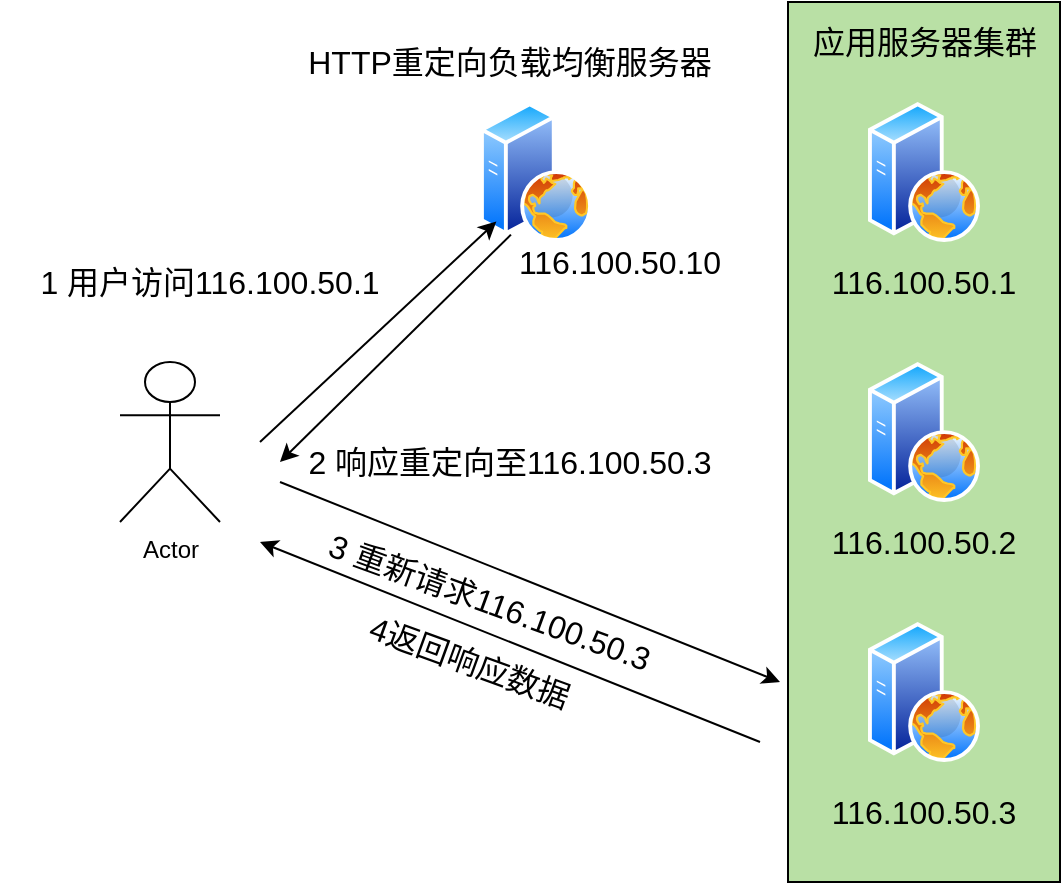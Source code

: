 <mxfile version="13.5.9" type="device"><diagram id="kUL8dviu6lgRlVbYBxWY" name="第 1 页"><mxGraphModel dx="1422" dy="713" grid="1" gridSize="10" guides="1" tooltips="1" connect="1" arrows="1" fold="1" page="1" pageScale="1" pageWidth="827" pageHeight="1169" math="0" shadow="0"><root><mxCell id="0"/><mxCell id="1" parent="0"/><mxCell id="sm3U3Uwz-oEm6-DNACIf-1" value="Actor" style="shape=umlActor;verticalLabelPosition=bottom;verticalAlign=top;html=1;outlineConnect=0;" vertex="1" parent="1"><mxGeometry x="80" y="350" width="50" height="80" as="geometry"/></mxCell><mxCell id="sm3U3Uwz-oEm6-DNACIf-2" value="" style="rounded=0;whiteSpace=wrap;html=1;fillColor=#B9E0A5;" vertex="1" parent="1"><mxGeometry x="414" y="170" width="136" height="440" as="geometry"/></mxCell><mxCell id="sm3U3Uwz-oEm6-DNACIf-3" value="" style="aspect=fixed;perimeter=ellipsePerimeter;html=1;align=center;shadow=0;dashed=0;spacingTop=3;image;image=img/lib/active_directory/web_server.svg;fillColor=#FFE599;" vertex="1" parent="1"><mxGeometry x="454" y="220" width="56" height="70" as="geometry"/></mxCell><mxCell id="sm3U3Uwz-oEm6-DNACIf-4" value="" style="aspect=fixed;perimeter=ellipsePerimeter;html=1;align=center;shadow=0;dashed=0;spacingTop=3;image;image=img/lib/active_directory/web_server.svg;fillColor=#FFE599;" vertex="1" parent="1"><mxGeometry x="454" y="350" width="56" height="70" as="geometry"/></mxCell><mxCell id="sm3U3Uwz-oEm6-DNACIf-5" value="" style="aspect=fixed;perimeter=ellipsePerimeter;html=1;align=center;shadow=0;dashed=0;spacingTop=3;image;image=img/lib/active_directory/web_server.svg;fillColor=#FFE599;" vertex="1" parent="1"><mxGeometry x="454" y="480" width="56" height="70" as="geometry"/></mxCell><mxCell id="sm3U3Uwz-oEm6-DNACIf-6" value="&lt;font style=&quot;font-size: 16px&quot;&gt;应用服务器集群&lt;/font&gt;" style="text;html=1;strokeColor=none;fillColor=none;align=center;verticalAlign=middle;whiteSpace=wrap;rounded=0;" vertex="1" parent="1"><mxGeometry x="420.5" y="180" width="123" height="20" as="geometry"/></mxCell><mxCell id="sm3U3Uwz-oEm6-DNACIf-7" value="&lt;font style=&quot;font-size: 16px&quot;&gt;116.100.50.1&lt;/font&gt;" style="text;html=1;strokeColor=none;fillColor=none;align=center;verticalAlign=middle;whiteSpace=wrap;rounded=0;" vertex="1" parent="1"><mxGeometry x="462" y="300" width="40" height="20" as="geometry"/></mxCell><mxCell id="sm3U3Uwz-oEm6-DNACIf-8" value="&lt;font style=&quot;font-size: 16px&quot;&gt;116.100.50.2&lt;/font&gt;" style="text;html=1;strokeColor=none;fillColor=none;align=center;verticalAlign=middle;whiteSpace=wrap;rounded=0;" vertex="1" parent="1"><mxGeometry x="462" y="430" width="40" height="20" as="geometry"/></mxCell><mxCell id="sm3U3Uwz-oEm6-DNACIf-9" value="&lt;font style=&quot;font-size: 16px&quot;&gt;116.100.50.3&lt;/font&gt;" style="text;html=1;strokeColor=none;fillColor=none;align=center;verticalAlign=middle;whiteSpace=wrap;rounded=0;" vertex="1" parent="1"><mxGeometry x="462" y="565" width="40" height="20" as="geometry"/></mxCell><mxCell id="sm3U3Uwz-oEm6-DNACIf-10" value="" style="aspect=fixed;perimeter=ellipsePerimeter;html=1;align=center;shadow=0;dashed=0;spacingTop=3;image;image=img/lib/active_directory/web_server.svg;fillColor=#FFE599;" vertex="1" parent="1"><mxGeometry x="260" y="220" width="56" height="70" as="geometry"/></mxCell><mxCell id="sm3U3Uwz-oEm6-DNACIf-11" value="&lt;font style=&quot;font-size: 16px&quot;&gt;HTTP重定向负载均衡服务器&lt;/font&gt;" style="text;html=1;strokeColor=none;fillColor=none;align=center;verticalAlign=middle;whiteSpace=wrap;rounded=0;" vertex="1" parent="1"><mxGeometry x="170" y="190" width="210" height="20" as="geometry"/></mxCell><mxCell id="sm3U3Uwz-oEm6-DNACIf-12" value="&lt;font style=&quot;font-size: 16px&quot;&gt;116.100.50.10&lt;/font&gt;" style="text;html=1;strokeColor=none;fillColor=none;align=center;verticalAlign=middle;whiteSpace=wrap;rounded=0;" vertex="1" parent="1"><mxGeometry x="310" y="290" width="40" height="20" as="geometry"/></mxCell><mxCell id="sm3U3Uwz-oEm6-DNACIf-15" value="" style="endArrow=none;html=1;exitX=0;exitY=1;exitDx=0;exitDy=0;endFill=0;startArrow=classic;startFill=1;" edge="1" parent="1" source="sm3U3Uwz-oEm6-DNACIf-10"><mxGeometry width="50" height="50" relative="1" as="geometry"><mxPoint x="300" y="400" as="sourcePoint"/><mxPoint x="150" y="390" as="targetPoint"/></mxGeometry></mxCell><mxCell id="sm3U3Uwz-oEm6-DNACIf-18" value="" style="endArrow=classic;html=1;exitX=0.25;exitY=1;exitDx=0;exitDy=0;endFill=1;startArrow=none;startFill=0;" edge="1" parent="1" source="sm3U3Uwz-oEm6-DNACIf-10"><mxGeometry width="50" height="50" relative="1" as="geometry"><mxPoint x="300" y="390" as="sourcePoint"/><mxPoint x="160" y="400" as="targetPoint"/></mxGeometry></mxCell><mxCell id="sm3U3Uwz-oEm6-DNACIf-19" value="&lt;font style=&quot;font-size: 16px&quot;&gt;1 用户访问116.100.50.1&lt;/font&gt;" style="text;html=1;strokeColor=none;fillColor=none;align=center;verticalAlign=middle;whiteSpace=wrap;rounded=0;" vertex="1" parent="1"><mxGeometry x="20" y="300" width="210" height="20" as="geometry"/></mxCell><mxCell id="sm3U3Uwz-oEm6-DNACIf-20" value="&lt;font style=&quot;font-size: 16px&quot;&gt;2 响应重定向至116.100.50.3&lt;/font&gt;" style="text;html=1;strokeColor=none;fillColor=none;align=center;verticalAlign=middle;whiteSpace=wrap;rounded=0;" vertex="1" parent="1"><mxGeometry x="170" y="390" width="210" height="20" as="geometry"/></mxCell><mxCell id="sm3U3Uwz-oEm6-DNACIf-21" value="" style="endArrow=classic;html=1;" edge="1" parent="1"><mxGeometry width="50" height="50" relative="1" as="geometry"><mxPoint x="160" y="410" as="sourcePoint"/><mxPoint x="410" y="510" as="targetPoint"/></mxGeometry></mxCell><mxCell id="sm3U3Uwz-oEm6-DNACIf-22" value="&lt;font style=&quot;font-size: 16px&quot;&gt;3 重新请求116.100.50.3&lt;/font&gt;" style="text;html=1;strokeColor=none;fillColor=none;align=center;verticalAlign=middle;whiteSpace=wrap;rounded=0;rotation=20;" vertex="1" parent="1"><mxGeometry x="160" y="460" width="210" height="20" as="geometry"/></mxCell><mxCell id="sm3U3Uwz-oEm6-DNACIf-23" value="" style="endArrow=classic;html=1;" edge="1" parent="1"><mxGeometry width="50" height="50" relative="1" as="geometry"><mxPoint x="400" y="540" as="sourcePoint"/><mxPoint x="150" y="440" as="targetPoint"/></mxGeometry></mxCell><mxCell id="sm3U3Uwz-oEm6-DNACIf-24" value="&lt;font style=&quot;font-size: 16px&quot;&gt;4返回响应数据&lt;/font&gt;" style="text;html=1;strokeColor=none;fillColor=none;align=center;verticalAlign=middle;whiteSpace=wrap;rounded=0;rotation=20;" vertex="1" parent="1"><mxGeometry x="150" y="490" width="210" height="20" as="geometry"/></mxCell></root></mxGraphModel></diagram></mxfile>